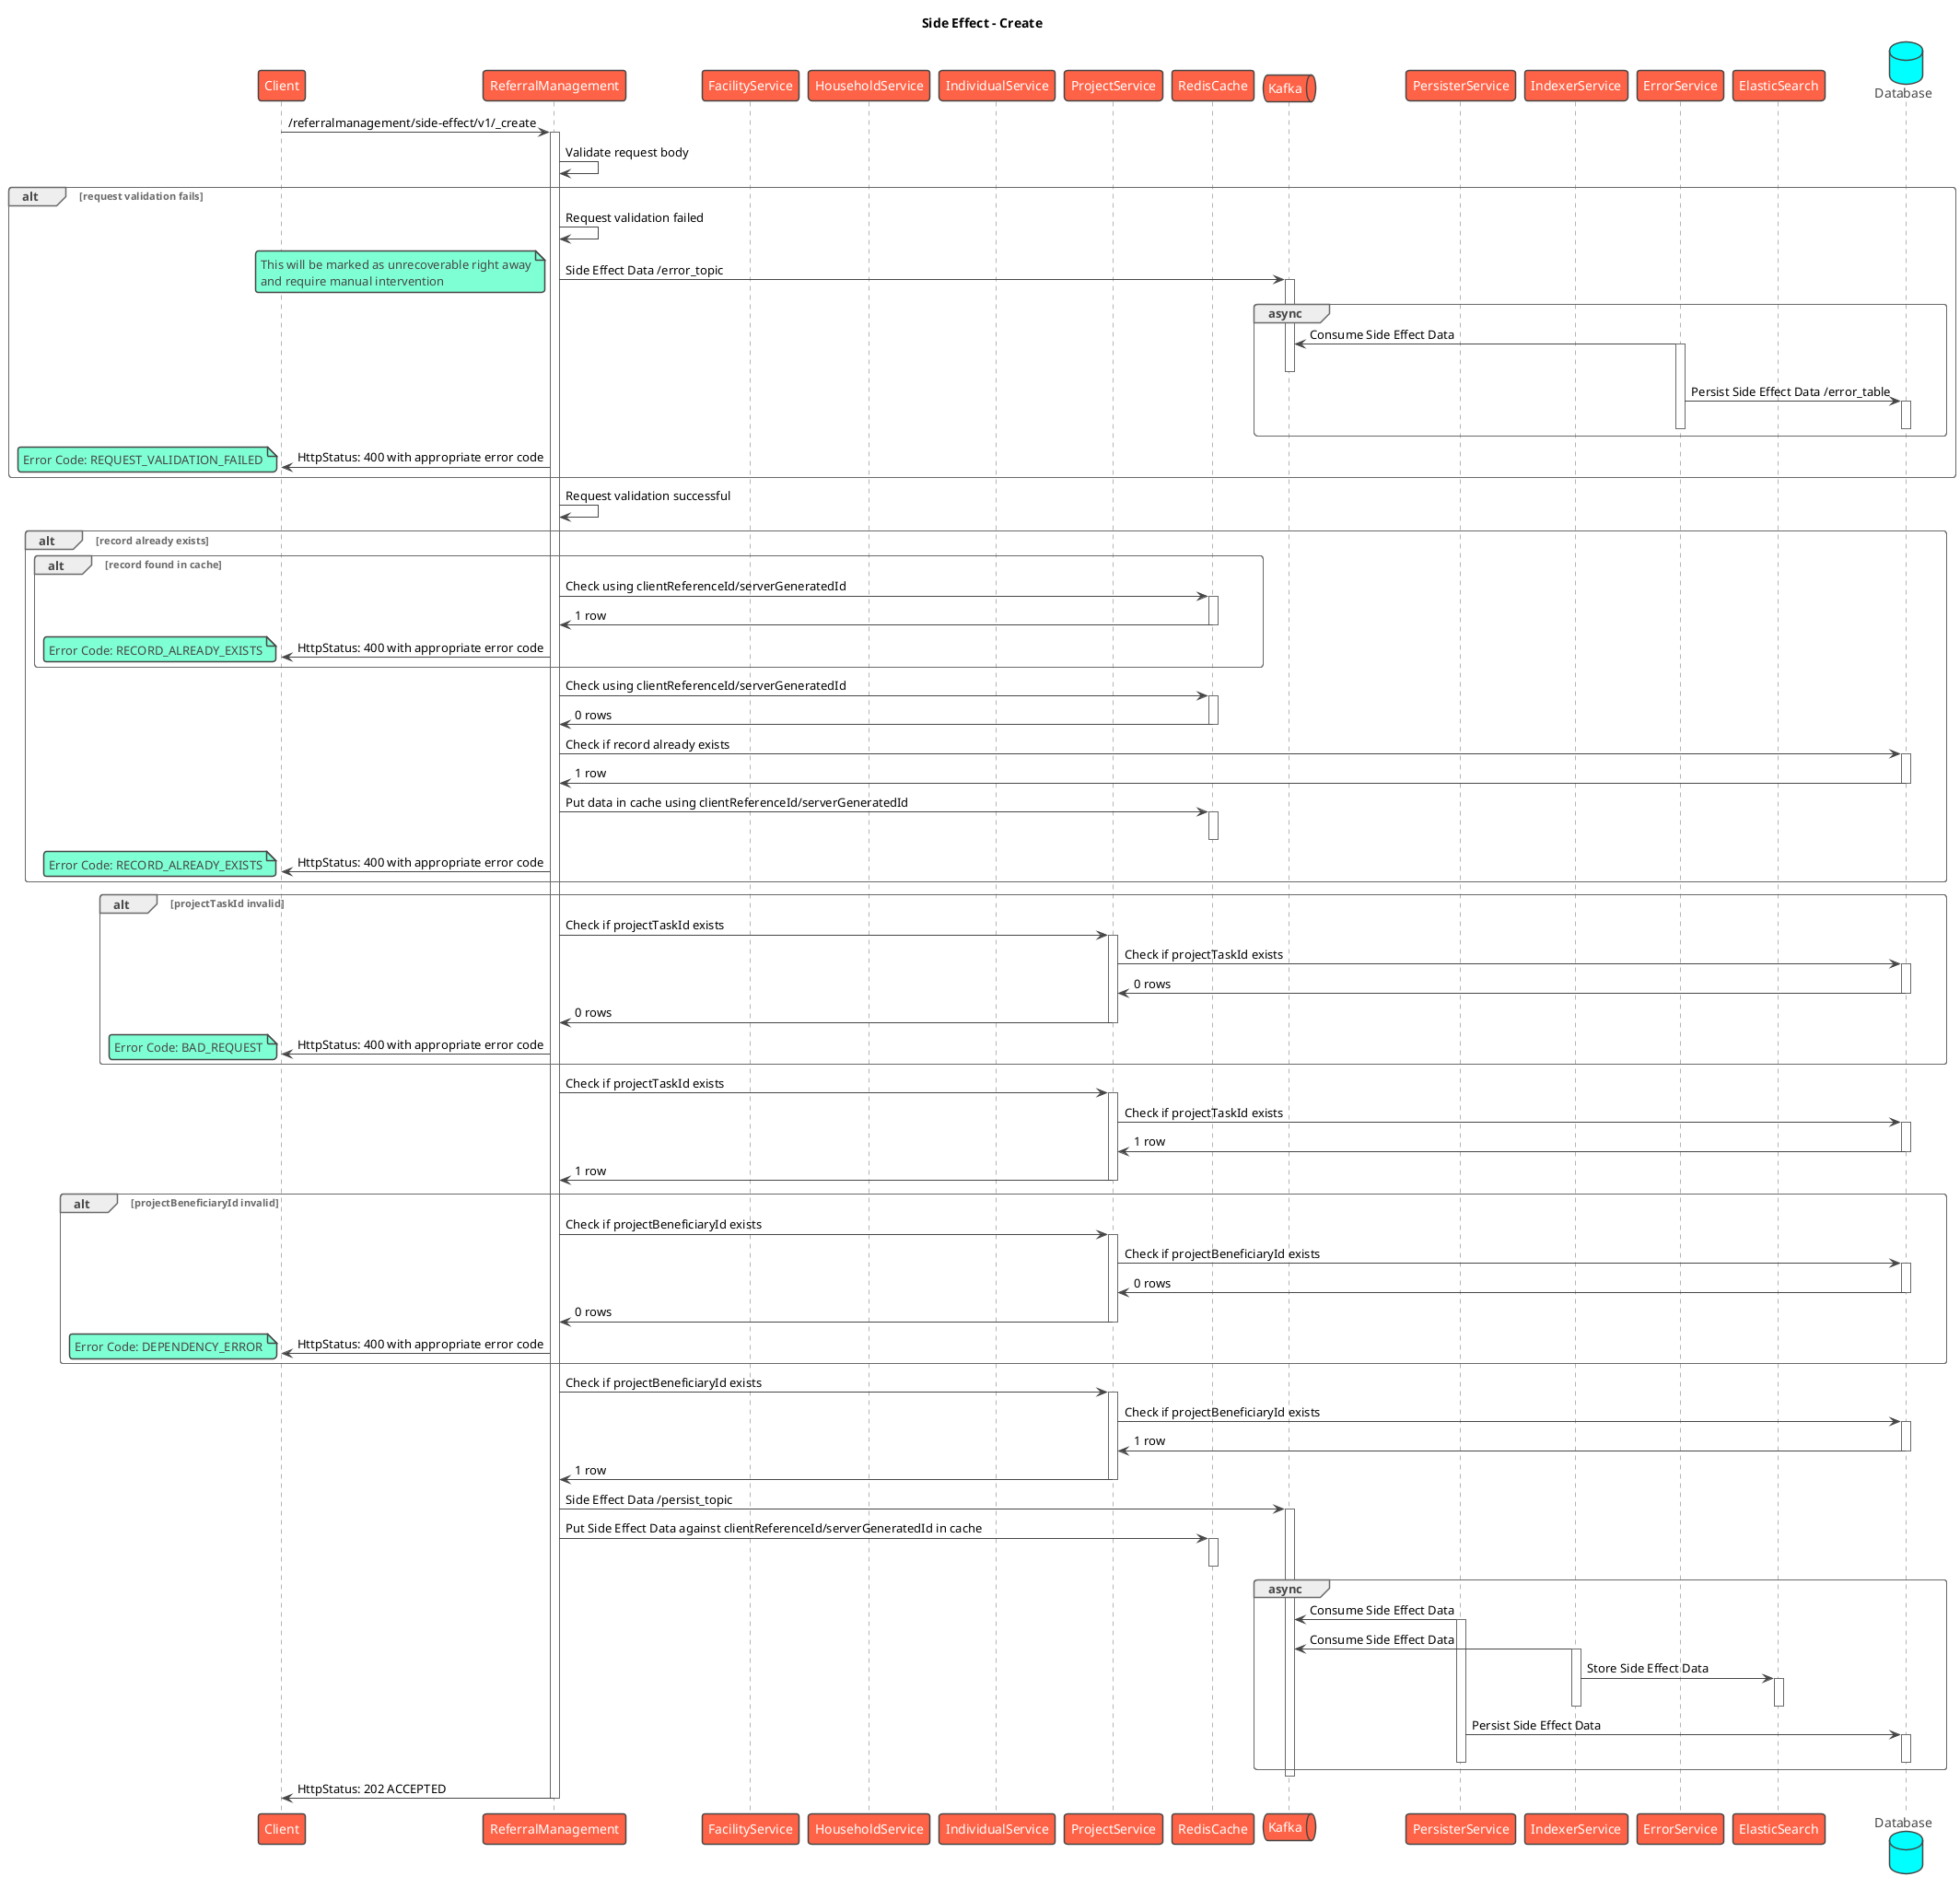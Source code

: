 @startuml
title Side Effect - Create
!theme vibrant
participant Client as c
participant ReferralManagement as rm
participant FacilityService as fs
participant HouseholdService as hs
participant IndividualService as inds
participant ProjectService as ps
participant RedisCache as rc
queue Kafka as k
participant PersisterService as prs
participant IndexerService as idx
participant ErrorService as es
participant ElasticSearch as el
database Database as db

c -> rm : /referralmanagement/side-effect/v1/_create
activate rm
rm -> rm : Validate request body

alt request validation fails
    rm -> rm: Request validation failed
    rm -> k: Side Effect Data /error_topic
    note left
        This will be marked as unrecoverable right away
        and require manual intervention
    end note
    activate k
    group async
        es -> k: Consume Side Effect Data
        activate es
        deactivate k
        es -> db: Persist Side Effect Data /error_table
        activate db
        deactivate db
        deactivate es
    end
    rm -> c: HttpStatus: 400 with appropriate error code
    note left
      Error Code: REQUEST_VALIDATION_FAILED
    end note
end
rm -> rm: Request validation successful
alt record already exists
    alt record found in cache
      rm -> rc: Check using clientReferenceId/serverGeneratedId
      activate rc
      rc -> rm: 1 row
      deactivate rc
      rm -> c: HttpStatus: 400 with appropriate error code
      note left
          Error Code: RECORD_ALREADY_EXISTS
      end note
    end
    rm -> rc: Check using clientReferenceId/serverGeneratedId
    activate rc
    rc -> rm: 0 rows
    deactivate rc
    rm -> db: Check if record already exists
    activate db
    db -> rm: 1 row
    deactivate db
    rm -> rc: Put data in cache using clientReferenceId/serverGeneratedId
    activate rc
    deactivate rc
    rm -> c: HttpStatus: 400 with appropriate error code
    note left
        Error Code: RECORD_ALREADY_EXISTS
    end note
end
alt projectTaskId invalid
    rm -> ps: Check if projectTaskId exists
    activate ps
    ps -> db: Check if projectTaskId exists
    activate db
    db -> ps: 0 rows
    deactivate db
    ps -> rm: 0 rows
    deactivate ps
    rm -> c: HttpStatus: 400 with appropriate error code
    note left
      Error Code: BAD_REQUEST
    end note
end
rm -> ps: Check if projectTaskId exists
activate ps
ps -> db: Check if projectTaskId exists
activate db
db -> ps: 1 row
deactivate db
ps -> rm: 1 row
deactivate ps
alt projectBeneficiaryId invalid
    rm -> ps: Check if projectBeneficiaryId exists
    activate ps
    ps -> db: Check if projectBeneficiaryId exists
    activate db
    db -> ps: 0 rows
    deactivate db
    ps -> rm: 0 rows
    deactivate ps
    rm -> c: HttpStatus: 400 with appropriate error code
    note left
       Error Code: DEPENDENCY_ERROR
    end note
end
rm -> ps: Check if projectBeneficiaryId exists
activate ps
ps -> db: Check if projectBeneficiaryId exists
activate db
db -> ps: 1 row
deactivate db
ps -> rm: 1 row
deactivate ps
rm -> k: Side Effect Data /persist_topic
activate k
rm -> rc: Put Side Effect Data against clientReferenceId/serverGeneratedId in cache
activate rc
deactivate rc
group async
    prs -> k: Consume Side Effect Data
    activate prs
    idx -> k: Consume Side Effect Data
    activate idx
    idx -> el: Store Side Effect Data
    activate el
    deactivate el
    deactivate idx
    prs -> db: Persist Side Effect Data
    activate db
    deactivate db
    deactivate prs
end
deactivate k

rm -> c : HttpStatus: 202 ACCEPTED
deactivate rm

@enduml